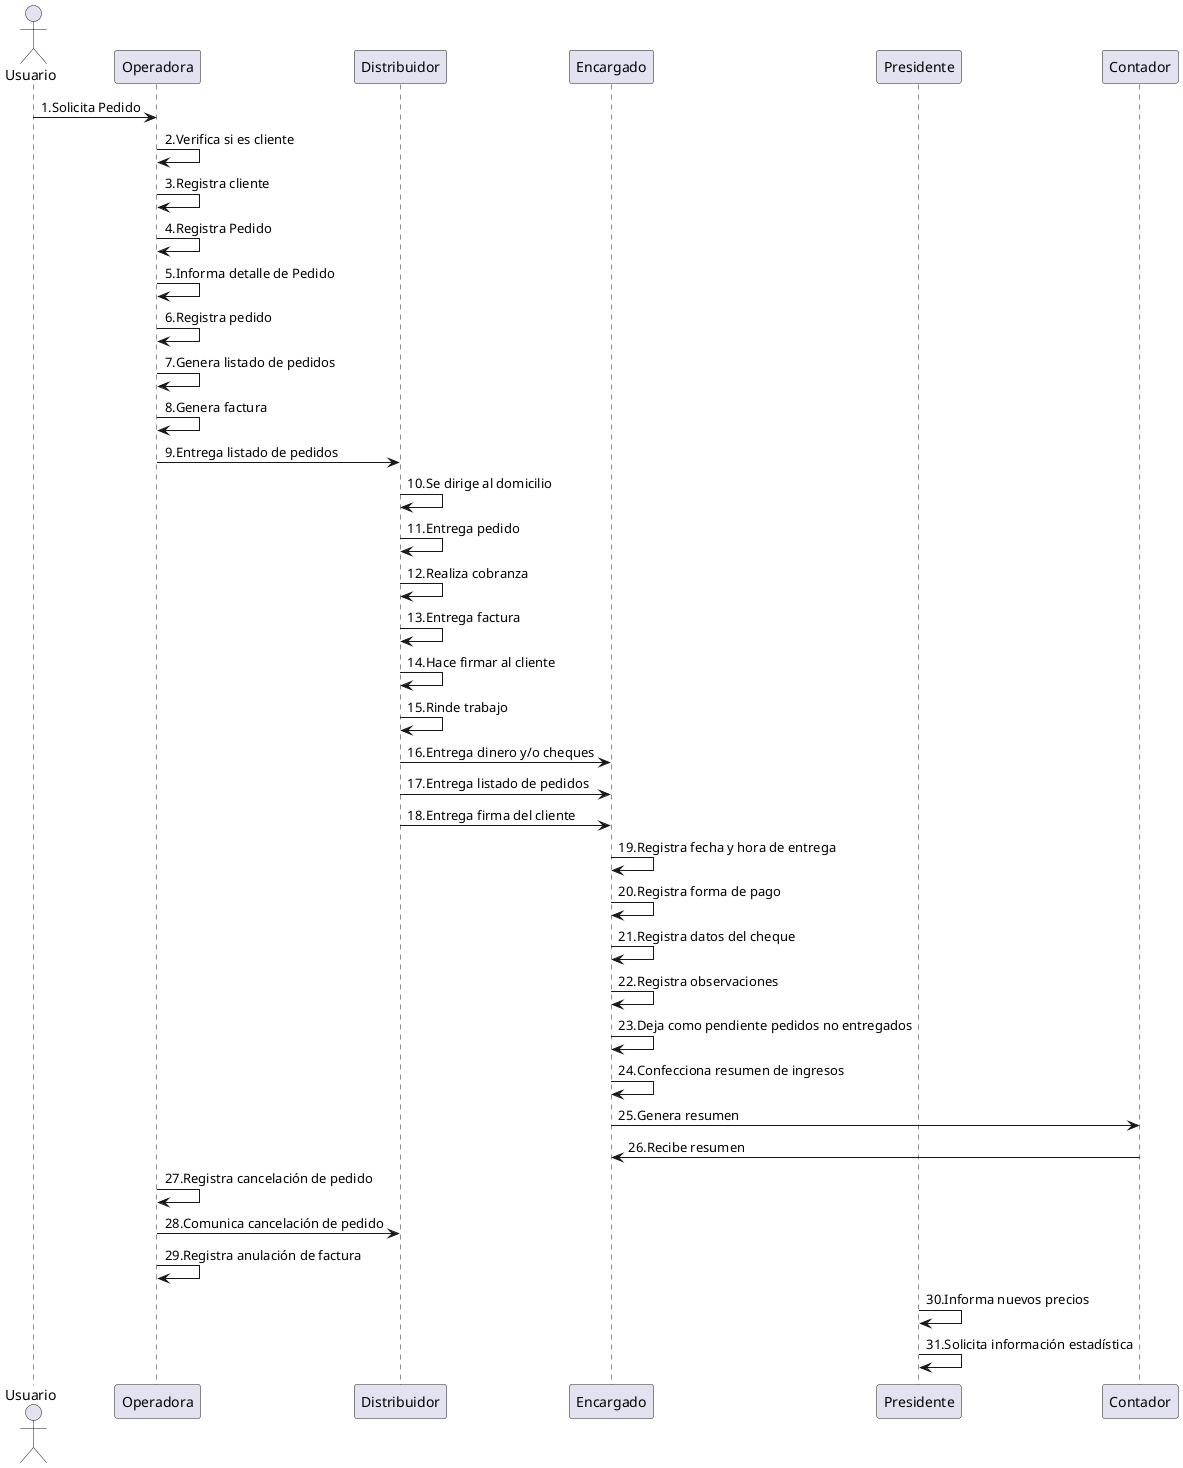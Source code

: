 
@startuml Casos-de-Uso

actor Usuario

participant "Operadora" as O
participant "Distribuidor" as D
participant "Encargado" as E
participant "Presidente" as P
participant "Contador" as C

Usuario -> O: 1.Solicita Pedido
O -> O: 2.Verifica si es cliente
O -> O: 3.Registra cliente
O -> O: 4.Registra Pedido
O -> O: 5.Informa detalle de Pedido
O -> O: 6.Registra pedido
O -> O: 7.Genera listado de pedidos
O -> O: 8.Genera factura
O -> D: 9.Entrega listado de pedidos
D -> D: 10.Se dirige al domicilio
D -> D: 11.Entrega pedido
D -> D: 12.Realiza cobranza
D -> D: 13.Entrega factura
D -> D: 14.Hace firmar al cliente
D -> D: 15.Rinde trabajo
D -> E: 16.Entrega dinero y/o cheques
D -> E: 17.Entrega listado de pedidos
D -> E: 18.Entrega firma del cliente
E -> E: 19.Registra fecha y hora de entrega
E -> E: 20.Registra forma de pago
E -> E: 21.Registra datos del cheque
E -> E: 22.Registra observaciones
E -> E: 23.Deja como pendiente pedidos no entregados
E -> E: 24.Confecciona resumen de ingresos
E -> C: 25.Genera resumen
C -> E: 26.Recibe resumen
O -> O: 27.Registra cancelación de pedido
O -> D: 28.Comunica cancelación de pedido
O -> O: 29.Registra anulación de factura
P -> P: 30.Informa nuevos precios
P -> P: 31.Solicita información estadística

@enduml